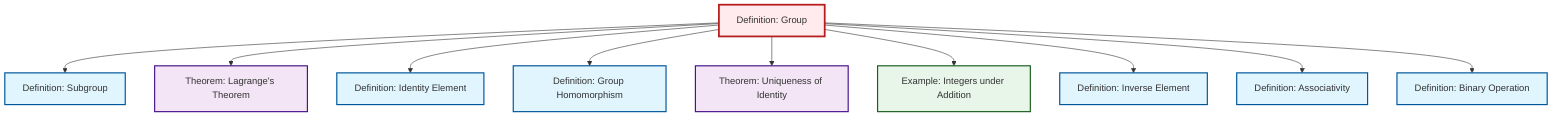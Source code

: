 graph TD
    classDef definition fill:#e1f5fe,stroke:#01579b,stroke-width:2px
    classDef theorem fill:#f3e5f5,stroke:#4a148c,stroke-width:2px
    classDef axiom fill:#fff3e0,stroke:#e65100,stroke-width:2px
    classDef example fill:#e8f5e9,stroke:#1b5e20,stroke-width:2px
    classDef current fill:#ffebee,stroke:#b71c1c,stroke-width:3px
    def-subgroup["Definition: Subgroup"]:::definition
    thm-unique-identity["Theorem: Uniqueness of Identity"]:::theorem
    def-associativity["Definition: Associativity"]:::definition
    thm-lagrange["Theorem: Lagrange's Theorem"]:::theorem
    def-homomorphism["Definition: Group Homomorphism"]:::definition
    def-inverse-element["Definition: Inverse Element"]:::definition
    ex-integers-addition["Example: Integers under Addition"]:::example
    def-identity-element["Definition: Identity Element"]:::definition
    def-binary-operation["Definition: Binary Operation"]:::definition
    def-group-example["Definition: Group"]:::definition
    def-group-example --> def-subgroup
    def-group-example --> thm-lagrange
    def-group-example --> def-identity-element
    def-group-example --> def-homomorphism
    def-group-example --> thm-unique-identity
    def-group-example --> ex-integers-addition
    def-group-example --> def-inverse-element
    def-group-example --> def-associativity
    def-group-example --> def-binary-operation
    class def-group-example current